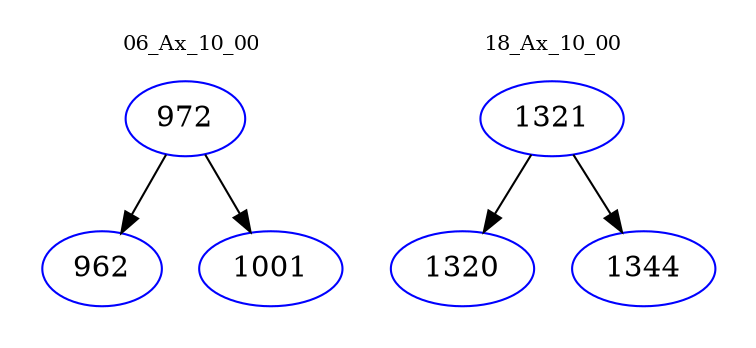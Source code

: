 digraph{
subgraph cluster_0 {
color = white
label = "06_Ax_10_00";
fontsize=10;
T0_972 [label="972", color="blue"]
T0_972 -> T0_962 [color="black"]
T0_962 [label="962", color="blue"]
T0_972 -> T0_1001 [color="black"]
T0_1001 [label="1001", color="blue"]
}
subgraph cluster_1 {
color = white
label = "18_Ax_10_00";
fontsize=10;
T1_1321 [label="1321", color="blue"]
T1_1321 -> T1_1320 [color="black"]
T1_1320 [label="1320", color="blue"]
T1_1321 -> T1_1344 [color="black"]
T1_1344 [label="1344", color="blue"]
}
}
